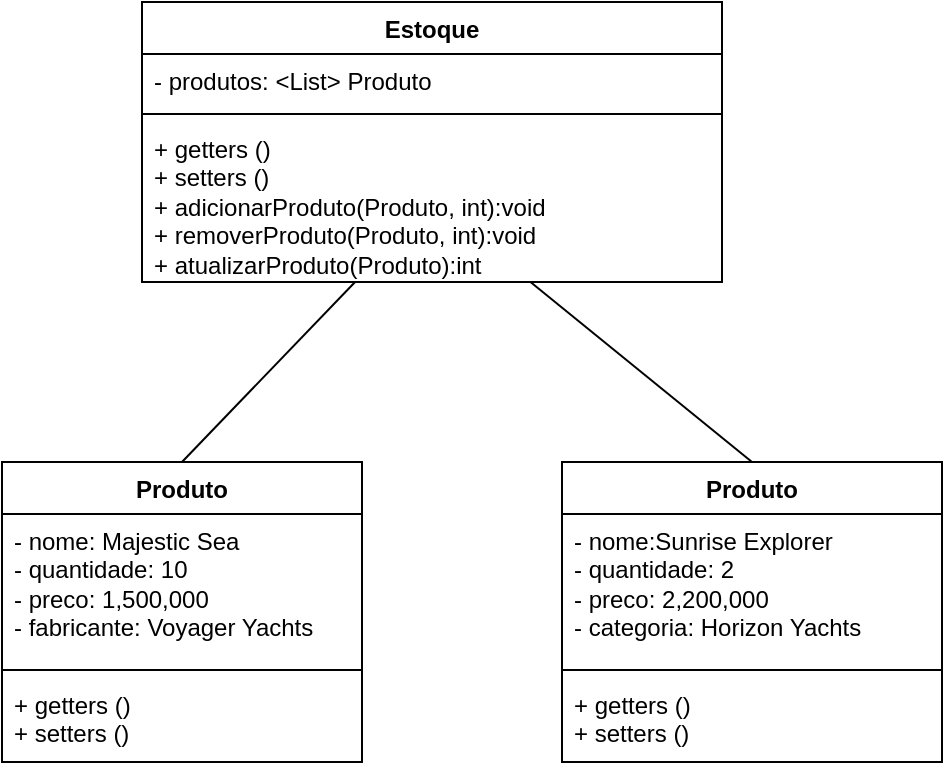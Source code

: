 <mxfile version="22.0.3" type="github">
  <diagram name="Page-1" id="H6BJaqwLvzDeXy_wgXIR">
    <mxGraphModel dx="700" dy="768" grid="1" gridSize="10" guides="1" tooltips="1" connect="1" arrows="1" fold="1" page="1" pageScale="1" pageWidth="850" pageHeight="1100" math="0" shadow="0">
      <root>
        <mxCell id="0" />
        <mxCell id="1" parent="0" />
        <mxCell id="IhGeRjvuqPSNiVyppIky-6" value="Estoque" style="swimlane;fontStyle=1;align=center;verticalAlign=top;childLayout=stackLayout;horizontal=1;startSize=26;horizontalStack=0;resizeParent=1;resizeParentMax=0;resizeLast=0;collapsible=1;marginBottom=0;whiteSpace=wrap;html=1;" vertex="1" parent="1">
          <mxGeometry x="340" y="350" width="290" height="140" as="geometry" />
        </mxCell>
        <mxCell id="IhGeRjvuqPSNiVyppIky-7" value="- produtos: &amp;lt;List&amp;gt; Produto" style="text;strokeColor=none;fillColor=none;align=left;verticalAlign=top;spacingLeft=4;spacingRight=4;overflow=hidden;rotatable=0;points=[[0,0.5],[1,0.5]];portConstraint=eastwest;whiteSpace=wrap;html=1;" vertex="1" parent="IhGeRjvuqPSNiVyppIky-6">
          <mxGeometry y="26" width="290" height="26" as="geometry" />
        </mxCell>
        <mxCell id="IhGeRjvuqPSNiVyppIky-8" value="" style="line;strokeWidth=1;fillColor=none;align=left;verticalAlign=middle;spacingTop=-1;spacingLeft=3;spacingRight=3;rotatable=0;labelPosition=right;points=[];portConstraint=eastwest;strokeColor=inherit;" vertex="1" parent="IhGeRjvuqPSNiVyppIky-6">
          <mxGeometry y="52" width="290" height="8" as="geometry" />
        </mxCell>
        <mxCell id="IhGeRjvuqPSNiVyppIky-9" value="&lt;div&gt;+ getters ()&lt;/div&gt;+ setters ()&lt;div&gt;+ adicionarProduto(Produto, int):void&lt;/div&gt;&lt;div&gt;+ removerProduto(Produto, int):void&lt;/div&gt;&lt;div&gt;+ atualizarProduto(Produto):int&lt;br&gt;&lt;/div&gt;" style="text;strokeColor=none;fillColor=none;align=left;verticalAlign=top;spacingLeft=4;spacingRight=4;overflow=hidden;rotatable=0;points=[[0,0.5],[1,0.5]];portConstraint=eastwest;whiteSpace=wrap;html=1;" vertex="1" parent="IhGeRjvuqPSNiVyppIky-6">
          <mxGeometry y="60" width="290" height="80" as="geometry" />
        </mxCell>
        <mxCell id="IhGeRjvuqPSNiVyppIky-10" value="Produto" style="swimlane;fontStyle=1;align=center;verticalAlign=top;childLayout=stackLayout;horizontal=1;startSize=26;horizontalStack=0;resizeParent=1;resizeParentMax=0;resizeLast=0;collapsible=1;marginBottom=0;whiteSpace=wrap;html=1;" vertex="1" parent="1">
          <mxGeometry x="270" y="580" width="180" height="150" as="geometry" />
        </mxCell>
        <mxCell id="IhGeRjvuqPSNiVyppIky-11" value="&lt;div&gt;- nome: Majestic Sea&lt;br&gt;&lt;/div&gt;&lt;div&gt;- quantidade: 10&lt;br&gt;&lt;/div&gt;&lt;div&gt;- preco: 1,500,000&lt;br&gt;&lt;/div&gt;&lt;div&gt;- fabricante: Voyager Yachts&lt;br&gt;&lt;/div&gt;" style="text;strokeColor=none;fillColor=none;align=left;verticalAlign=top;spacingLeft=4;spacingRight=4;overflow=hidden;rotatable=0;points=[[0,0.5],[1,0.5]];portConstraint=eastwest;whiteSpace=wrap;html=1;" vertex="1" parent="IhGeRjvuqPSNiVyppIky-10">
          <mxGeometry y="26" width="180" height="74" as="geometry" />
        </mxCell>
        <mxCell id="IhGeRjvuqPSNiVyppIky-12" value="" style="line;strokeWidth=1;fillColor=none;align=left;verticalAlign=middle;spacingTop=-1;spacingLeft=3;spacingRight=3;rotatable=0;labelPosition=right;points=[];portConstraint=eastwest;strokeColor=inherit;" vertex="1" parent="IhGeRjvuqPSNiVyppIky-10">
          <mxGeometry y="100" width="180" height="8" as="geometry" />
        </mxCell>
        <mxCell id="IhGeRjvuqPSNiVyppIky-13" value="&lt;div&gt;+ getters ()&lt;/div&gt;&lt;div&gt;+ setters ()&lt;/div&gt;&lt;div&gt;&lt;br&gt;&lt;br&gt;&lt;/div&gt;" style="text;strokeColor=none;fillColor=none;align=left;verticalAlign=top;spacingLeft=4;spacingRight=4;overflow=hidden;rotatable=0;points=[[0,0.5],[1,0.5]];portConstraint=eastwest;whiteSpace=wrap;html=1;" vertex="1" parent="IhGeRjvuqPSNiVyppIky-10">
          <mxGeometry y="108" width="180" height="42" as="geometry" />
        </mxCell>
        <mxCell id="IhGeRjvuqPSNiVyppIky-14" value="Produto" style="swimlane;fontStyle=1;align=center;verticalAlign=top;childLayout=stackLayout;horizontal=1;startSize=26;horizontalStack=0;resizeParent=1;resizeParentMax=0;resizeLast=0;collapsible=1;marginBottom=0;whiteSpace=wrap;html=1;" vertex="1" parent="1">
          <mxGeometry x="550" y="580" width="190" height="150" as="geometry" />
        </mxCell>
        <mxCell id="IhGeRjvuqPSNiVyppIky-15" value="&lt;div&gt;- nome:Sunrise Explorer&lt;br&gt;&lt;/div&gt;&lt;div&gt;- quantidade: 2&lt;br&gt;&lt;/div&gt;&lt;div&gt;- preco: 2,200,000&lt;br&gt;&lt;/div&gt;&lt;div&gt;- categoria: Horizon Yachts&lt;br&gt;&lt;/div&gt;" style="text;strokeColor=none;fillColor=none;align=left;verticalAlign=top;spacingLeft=4;spacingRight=4;overflow=hidden;rotatable=0;points=[[0,0.5],[1,0.5]];portConstraint=eastwest;whiteSpace=wrap;html=1;" vertex="1" parent="IhGeRjvuqPSNiVyppIky-14">
          <mxGeometry y="26" width="190" height="74" as="geometry" />
        </mxCell>
        <mxCell id="IhGeRjvuqPSNiVyppIky-16" value="" style="line;strokeWidth=1;fillColor=none;align=left;verticalAlign=middle;spacingTop=-1;spacingLeft=3;spacingRight=3;rotatable=0;labelPosition=right;points=[];portConstraint=eastwest;strokeColor=inherit;" vertex="1" parent="IhGeRjvuqPSNiVyppIky-14">
          <mxGeometry y="100" width="190" height="8" as="geometry" />
        </mxCell>
        <mxCell id="IhGeRjvuqPSNiVyppIky-17" value="&lt;div&gt;+ getters ()&lt;/div&gt;&lt;div&gt;+ setters ()&lt;/div&gt;&lt;div&gt;&lt;br&gt;&lt;br&gt;&lt;/div&gt;" style="text;strokeColor=none;fillColor=none;align=left;verticalAlign=top;spacingLeft=4;spacingRight=4;overflow=hidden;rotatable=0;points=[[0,0.5],[1,0.5]];portConstraint=eastwest;whiteSpace=wrap;html=1;" vertex="1" parent="IhGeRjvuqPSNiVyppIky-14">
          <mxGeometry y="108" width="190" height="42" as="geometry" />
        </mxCell>
        <mxCell id="IhGeRjvuqPSNiVyppIky-18" value="" style="endArrow=none;html=1;rounded=0;exitX=0.5;exitY=0;exitDx=0;exitDy=0;" edge="1" parent="1" source="IhGeRjvuqPSNiVyppIky-10" target="IhGeRjvuqPSNiVyppIky-9">
          <mxGeometry width="50" height="50" relative="1" as="geometry">
            <mxPoint x="470" y="710" as="sourcePoint" />
            <mxPoint x="520" y="660" as="targetPoint" />
          </mxGeometry>
        </mxCell>
        <mxCell id="IhGeRjvuqPSNiVyppIky-19" value="" style="endArrow=none;html=1;rounded=0;exitX=0.5;exitY=0;exitDx=0;exitDy=0;" edge="1" parent="1" source="IhGeRjvuqPSNiVyppIky-14" target="IhGeRjvuqPSNiVyppIky-9">
          <mxGeometry width="50" height="50" relative="1" as="geometry">
            <mxPoint x="360" y="590" as="sourcePoint" />
            <mxPoint x="453" y="500" as="targetPoint" />
          </mxGeometry>
        </mxCell>
      </root>
    </mxGraphModel>
  </diagram>
</mxfile>
